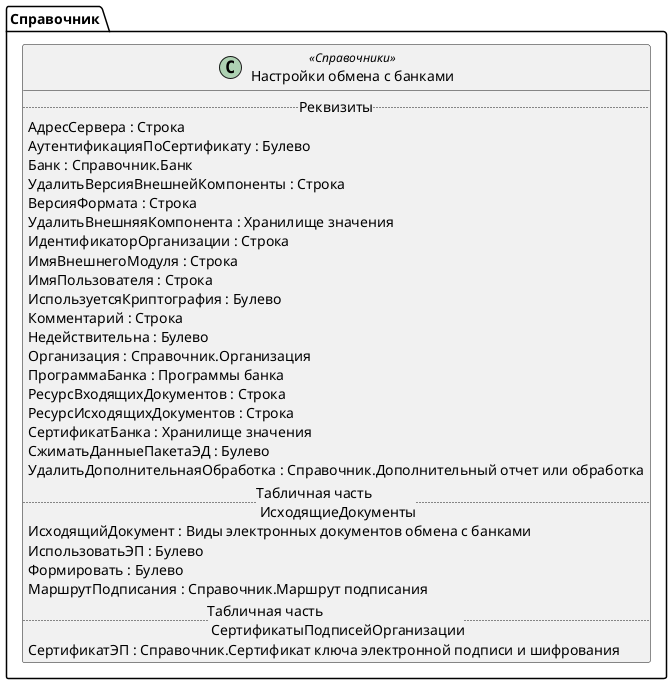 ﻿@startuml НастройкиОбменСБанками
'!include templates.wsd
'..\include templates.wsd
class Справочник.НастройкиОбменСБанками as "Настройки обмена с банками" <<Справочники>>
{
..Реквизиты..
АдресСервера : Строка
АутентификацияПоСертификату : Булево
Банк : Справочник.Банк
УдалитьВерсияВнешнейКомпоненты : Строка
ВерсияФормата : Строка
УдалитьВнешняяКомпонента : Хранилище значения
ИдентификаторОрганизации : Строка
ИмяВнешнегоМодуля : Строка
ИмяПользователя : Строка
ИспользуетсяКриптография : Булево
Комментарий : Строка
Недействительна : Булево
Организация : Справочник.Организация
ПрограммаБанка : Программы банка
РесурсВходящихДокументов : Строка
РесурсИсходящихДокументов : Строка
СертификатБанка : Хранилище значения
СжиматьДанныеПакетаЭД : Булево
УдалитьДополнительнаяОбработка : Справочник.Дополнительный отчет или обработка
..Табличная часть \n ИсходящиеДокументы..
ИсходящийДокумент : Виды электронных документов обмена с банками
ИспользоватьЭП : Булево
Формировать : Булево
МаршрутПодписания : Справочник.Маршрут подписания
..Табличная часть \n СертификатыПодписейОрганизации..
СертификатЭП : Справочник.Сертификат ключа электронной подписи и шифрования
}
@enduml
